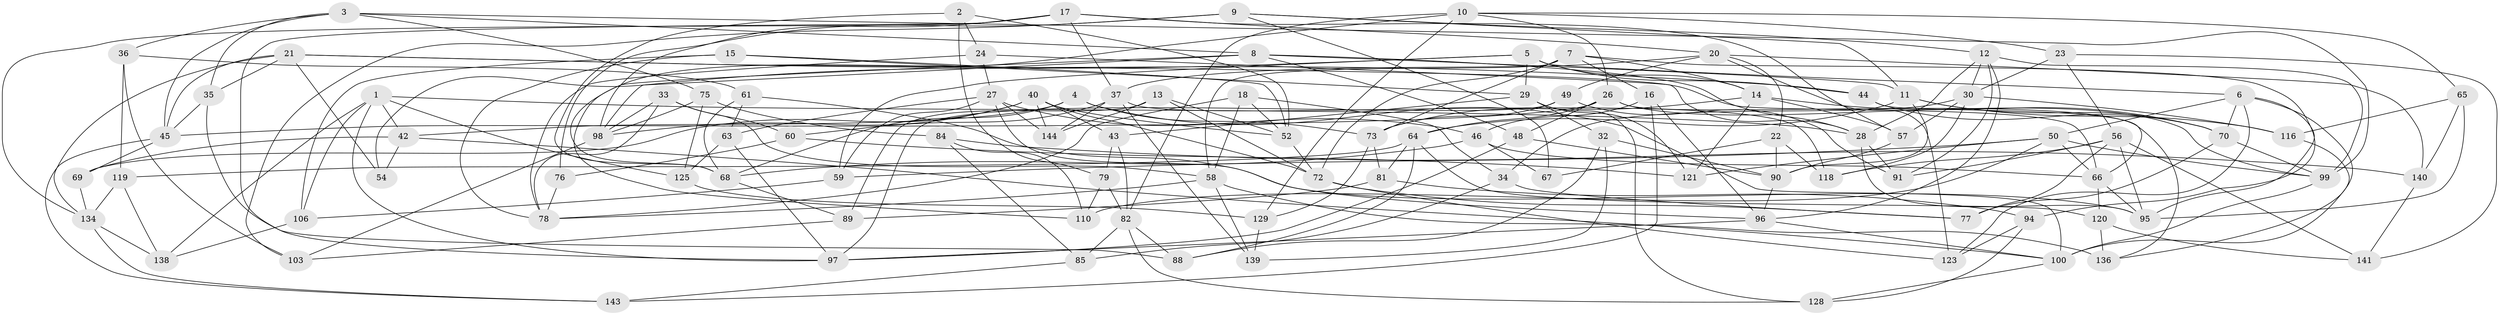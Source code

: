// Generated by graph-tools (version 1.1) at 2025/52/02/27/25 19:52:31]
// undirected, 101 vertices, 243 edges
graph export_dot {
graph [start="1"]
  node [color=gray90,style=filled];
  1 [super="+86"];
  2;
  3 [super="+39"];
  4;
  5 [super="+25"];
  6 [super="+38"];
  7 [super="+87"];
  8 [super="+19"];
  9 [super="+113"];
  10 [super="+71"];
  11 [super="+135"];
  12 [super="+131"];
  13;
  14 [super="+47"];
  15;
  16;
  17 [super="+31"];
  18;
  20 [super="+145"];
  21 [super="+83"];
  22;
  23;
  24;
  26 [super="+80"];
  27 [super="+130"];
  28 [super="+55"];
  29 [super="+105"];
  30 [super="+41"];
  32;
  33;
  34;
  35;
  36;
  37 [super="+112"];
  40 [super="+53"];
  42 [super="+51"];
  43;
  44;
  45 [super="+62"];
  46 [super="+101"];
  48;
  49;
  50 [super="+137"];
  52 [super="+133"];
  54;
  56 [super="+115"];
  57;
  58 [super="+74"];
  59;
  60;
  61;
  63;
  64 [super="+102"];
  65;
  66 [super="+93"];
  67;
  68 [super="+111"];
  69;
  70 [super="+114"];
  72 [super="+132"];
  73 [super="+92"];
  75;
  76;
  77;
  78 [super="+109"];
  79;
  81;
  82 [super="+117"];
  84;
  85;
  88;
  89;
  90 [super="+107"];
  91;
  94;
  95 [super="+126"];
  96 [super="+124"];
  97 [super="+122"];
  98 [super="+104"];
  99 [super="+108"];
  100 [super="+127"];
  103;
  106;
  110;
  116;
  118;
  119;
  120;
  121;
  123;
  125;
  128;
  129;
  134 [super="+142"];
  136;
  138;
  139;
  140;
  141;
  143;
  144;
  1 -- 28;
  1 -- 138;
  1 -- 42;
  1 -- 125;
  1 -- 106;
  1 -- 97;
  2 -- 24;
  2 -- 79;
  2 -- 52;
  2 -- 68;
  3 -- 99;
  3 -- 45;
  3 -- 35;
  3 -- 75;
  3 -- 36;
  3 -- 8;
  4 -- 73;
  4 -- 68;
  4 -- 100;
  4 -- 42;
  5 -- 44;
  5 -- 59;
  5 -- 54;
  5 -- 29;
  5 -- 14;
  5 -- 6;
  6 -- 123;
  6 -- 50;
  6 -- 100;
  6 -- 70;
  6 -- 95;
  7 -- 16;
  7 -- 94;
  7 -- 72;
  7 -- 73;
  7 -- 58;
  7 -- 14;
  8 -- 48;
  8 -- 28;
  8 -- 11;
  8 -- 98;
  8 -- 110;
  9 -- 76 [weight=2];
  9 -- 67;
  9 -- 103;
  9 -- 11;
  9 -- 12;
  10 -- 129;
  10 -- 68;
  10 -- 23;
  10 -- 65;
  10 -- 26;
  10 -- 82;
  11 -- 64;
  11 -- 90;
  11 -- 116;
  11 -- 70;
  12 -- 96;
  12 -- 99;
  12 -- 28;
  12 -- 91;
  12 -- 30;
  13 -- 144;
  13 -- 72;
  13 -- 89;
  13 -- 52;
  14 -- 121;
  14 -- 73;
  14 -- 57;
  14 -- 70;
  15 -- 29;
  15 -- 106;
  15 -- 52;
  15 -- 78;
  16 -- 143;
  16 -- 96;
  16 -- 46;
  17 -- 97;
  17 -- 98;
  17 -- 134;
  17 -- 20;
  17 -- 57;
  17 -- 37;
  18 -- 52;
  18 -- 34;
  18 -- 78;
  18 -- 58;
  20 -- 123;
  20 -- 49;
  20 -- 140;
  20 -- 22;
  20 -- 37;
  21 -- 35;
  21 -- 44;
  21 -- 134;
  21 -- 66;
  21 -- 45;
  21 -- 54;
  22 -- 67;
  22 -- 118;
  22 -- 90;
  23 -- 141;
  23 -- 30;
  23 -- 56;
  24 -- 28;
  24 -- 27;
  24 -- 78;
  26 -- 99;
  26 -- 45;
  26 -- 48;
  26 -- 136;
  26 -- 64;
  27 -- 96;
  27 -- 63;
  27 -- 59;
  27 -- 144;
  27 -- 46;
  28 -- 91;
  28 -- 95;
  29 -- 32;
  29 -- 128;
  29 -- 121;
  29 -- 43;
  30 -- 57;
  30 -- 34;
  30 -- 118;
  30 -- 116;
  32 -- 139;
  32 -- 88;
  32 -- 90;
  33 -- 60;
  33 -- 78;
  33 -- 58;
  33 -- 98;
  34 -- 85;
  34 -- 77;
  35 -- 88;
  35 -- 45;
  36 -- 119;
  36 -- 61;
  36 -- 103;
  37 -- 144;
  37 -- 60;
  37 -- 139;
  37 -- 118;
  40 -- 43;
  40 -- 52;
  40 -- 72;
  40 -- 69;
  40 -- 144;
  40 -- 98;
  42 -- 54 [weight=2];
  42 -- 69;
  42 -- 100;
  43 -- 79;
  43 -- 82;
  44 -- 70;
  44 -- 66;
  45 -- 69;
  45 -- 143;
  46 -- 66;
  46 -- 68;
  46 -- 67 [weight=2];
  48 -- 90;
  48 -- 97;
  49 -- 73;
  49 -- 91;
  49 -- 97;
  50 -- 110;
  50 -- 66;
  50 -- 99;
  50 -- 121;
  50 -- 59;
  52 -- 72;
  56 -- 91;
  56 -- 118;
  56 -- 77;
  56 -- 141;
  56 -- 95;
  57 -- 90;
  58 -- 136;
  58 -- 139;
  58 -- 78;
  59 -- 106;
  60 -- 121;
  60 -- 76;
  61 -- 63;
  61 -- 95;
  61 -- 68;
  63 -- 97;
  63 -- 125;
  64 -- 81;
  64 -- 88;
  64 -- 120;
  64 -- 119;
  65 -- 140;
  65 -- 116;
  65 -- 95;
  66 -- 120;
  66 -- 95;
  68 -- 89;
  69 -- 134;
  70 -- 99;
  70 -- 77;
  72 -- 77;
  72 -- 123;
  73 -- 81;
  73 -- 129;
  75 -- 125;
  75 -- 98;
  75 -- 84;
  76 -- 78;
  79 -- 82;
  79 -- 110;
  81 -- 89;
  81 -- 94;
  82 -- 85;
  82 -- 88;
  82 -- 128;
  84 -- 140;
  84 -- 85;
  84 -- 110;
  85 -- 143;
  89 -- 103;
  90 -- 96;
  94 -- 123;
  94 -- 128;
  96 -- 97;
  96 -- 100;
  98 -- 103;
  99 -- 100;
  100 -- 128;
  106 -- 138;
  116 -- 136;
  119 -- 138;
  119 -- 134;
  120 -- 141;
  120 -- 136;
  125 -- 129;
  129 -- 139;
  134 -- 143;
  134 -- 138;
  140 -- 141;
}
